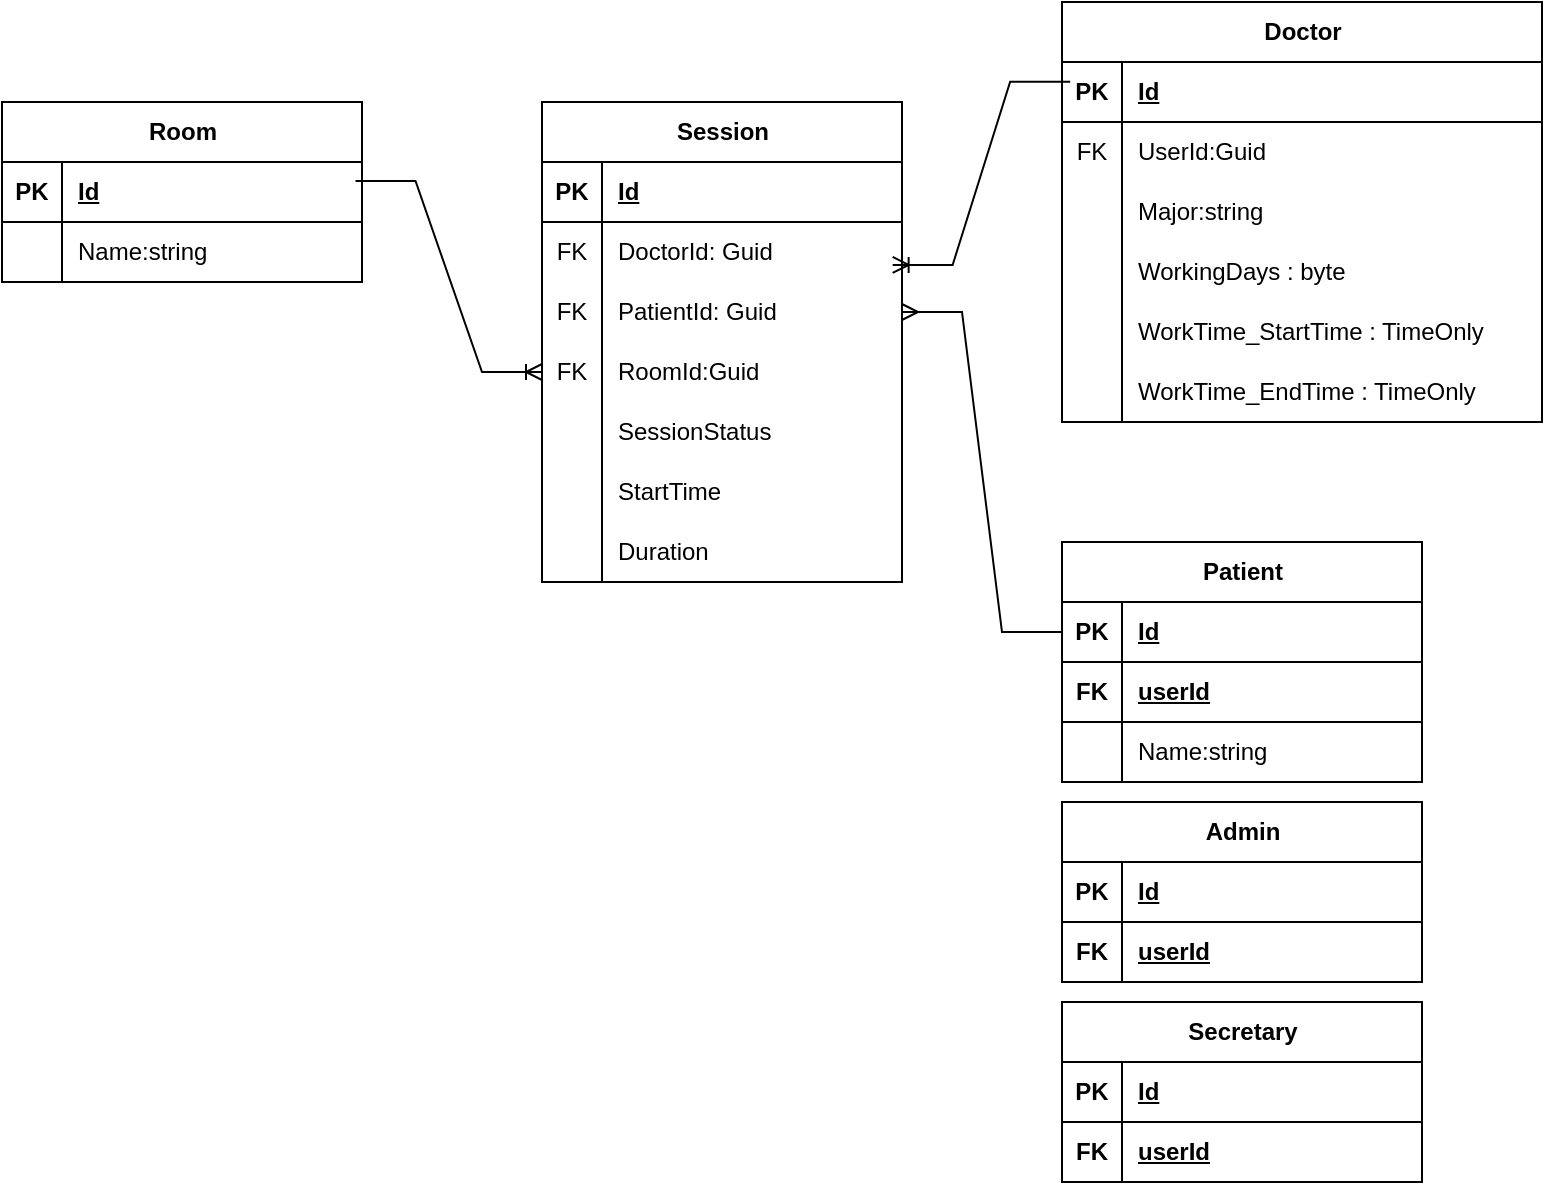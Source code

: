 <mxfile version="28.0.6">
  <diagram name="Page-1" id="rcyCrpjcyk5ADd6fXSJw">
    <mxGraphModel dx="1960" dy="561" grid="1" gridSize="10" guides="1" tooltips="1" connect="1" arrows="1" fold="1" page="1" pageScale="1" pageWidth="850" pageHeight="1100" math="0" shadow="0">
      <root>
        <mxCell id="0" />
        <mxCell id="1" parent="0" />
        <mxCell id="MzAJy9pqRmVcV1UiM8F_-1" value="Session" style="shape=table;startSize=30;container=1;collapsible=1;childLayout=tableLayout;fixedRows=1;rowLines=0;fontStyle=1;align=center;resizeLast=1;html=1;" parent="1" vertex="1">
          <mxGeometry x="260" y="210" width="180" height="240" as="geometry" />
        </mxCell>
        <mxCell id="MzAJy9pqRmVcV1UiM8F_-2" value="" style="shape=tableRow;horizontal=0;startSize=0;swimlaneHead=0;swimlaneBody=0;fillColor=none;collapsible=0;dropTarget=0;points=[[0,0.5],[1,0.5]];portConstraint=eastwest;top=0;left=0;right=0;bottom=1;" parent="MzAJy9pqRmVcV1UiM8F_-1" vertex="1">
          <mxGeometry y="30" width="180" height="30" as="geometry" />
        </mxCell>
        <mxCell id="MzAJy9pqRmVcV1UiM8F_-3" value="PK" style="shape=partialRectangle;connectable=0;fillColor=none;top=0;left=0;bottom=0;right=0;fontStyle=1;overflow=hidden;whiteSpace=wrap;html=1;" parent="MzAJy9pqRmVcV1UiM8F_-2" vertex="1">
          <mxGeometry width="30" height="30" as="geometry">
            <mxRectangle width="30" height="30" as="alternateBounds" />
          </mxGeometry>
        </mxCell>
        <mxCell id="MzAJy9pqRmVcV1UiM8F_-4" value="Id" style="shape=partialRectangle;connectable=0;fillColor=none;top=0;left=0;bottom=0;right=0;align=left;spacingLeft=6;fontStyle=5;overflow=hidden;whiteSpace=wrap;html=1;" parent="MzAJy9pqRmVcV1UiM8F_-2" vertex="1">
          <mxGeometry x="30" width="150" height="30" as="geometry">
            <mxRectangle width="150" height="30" as="alternateBounds" />
          </mxGeometry>
        </mxCell>
        <mxCell id="MzAJy9pqRmVcV1UiM8F_-5" value="" style="shape=tableRow;horizontal=0;startSize=0;swimlaneHead=0;swimlaneBody=0;fillColor=none;collapsible=0;dropTarget=0;points=[[0,0.5],[1,0.5]];portConstraint=eastwest;top=0;left=0;right=0;bottom=0;" parent="MzAJy9pqRmVcV1UiM8F_-1" vertex="1">
          <mxGeometry y="60" width="180" height="30" as="geometry" />
        </mxCell>
        <mxCell id="MzAJy9pqRmVcV1UiM8F_-6" value="FK" style="shape=partialRectangle;connectable=0;fillColor=none;top=0;left=0;bottom=0;right=0;editable=1;overflow=hidden;whiteSpace=wrap;html=1;" parent="MzAJy9pqRmVcV1UiM8F_-5" vertex="1">
          <mxGeometry width="30" height="30" as="geometry">
            <mxRectangle width="30" height="30" as="alternateBounds" />
          </mxGeometry>
        </mxCell>
        <mxCell id="MzAJy9pqRmVcV1UiM8F_-7" value="DoctorId: Guid" style="shape=partialRectangle;connectable=0;fillColor=none;top=0;left=0;bottom=0;right=0;align=left;spacingLeft=6;overflow=hidden;whiteSpace=wrap;html=1;" parent="MzAJy9pqRmVcV1UiM8F_-5" vertex="1">
          <mxGeometry x="30" width="150" height="30" as="geometry">
            <mxRectangle width="150" height="30" as="alternateBounds" />
          </mxGeometry>
        </mxCell>
        <mxCell id="MzAJy9pqRmVcV1UiM8F_-8" value="" style="shape=tableRow;horizontal=0;startSize=0;swimlaneHead=0;swimlaneBody=0;fillColor=none;collapsible=0;dropTarget=0;points=[[0,0.5],[1,0.5]];portConstraint=eastwest;top=0;left=0;right=0;bottom=0;" parent="MzAJy9pqRmVcV1UiM8F_-1" vertex="1">
          <mxGeometry y="90" width="180" height="30" as="geometry" />
        </mxCell>
        <mxCell id="MzAJy9pqRmVcV1UiM8F_-9" value="FK" style="shape=partialRectangle;connectable=0;fillColor=none;top=0;left=0;bottom=0;right=0;editable=1;overflow=hidden;whiteSpace=wrap;html=1;" parent="MzAJy9pqRmVcV1UiM8F_-8" vertex="1">
          <mxGeometry width="30" height="30" as="geometry">
            <mxRectangle width="30" height="30" as="alternateBounds" />
          </mxGeometry>
        </mxCell>
        <mxCell id="MzAJy9pqRmVcV1UiM8F_-10" value="PatientId: Guid" style="shape=partialRectangle;connectable=0;fillColor=none;top=0;left=0;bottom=0;right=0;align=left;spacingLeft=6;overflow=hidden;whiteSpace=wrap;html=1;" parent="MzAJy9pqRmVcV1UiM8F_-8" vertex="1">
          <mxGeometry x="30" width="150" height="30" as="geometry">
            <mxRectangle width="150" height="30" as="alternateBounds" />
          </mxGeometry>
        </mxCell>
        <mxCell id="MzAJy9pqRmVcV1UiM8F_-81" value="" style="shape=tableRow;horizontal=0;startSize=0;swimlaneHead=0;swimlaneBody=0;fillColor=none;collapsible=0;dropTarget=0;points=[[0,0.5],[1,0.5]];portConstraint=eastwest;top=0;left=0;right=0;bottom=0;" parent="MzAJy9pqRmVcV1UiM8F_-1" vertex="1">
          <mxGeometry y="120" width="180" height="30" as="geometry" />
        </mxCell>
        <mxCell id="MzAJy9pqRmVcV1UiM8F_-82" value="FK" style="shape=partialRectangle;connectable=0;fillColor=none;top=0;left=0;bottom=0;right=0;editable=1;overflow=hidden;whiteSpace=wrap;html=1;" parent="MzAJy9pqRmVcV1UiM8F_-81" vertex="1">
          <mxGeometry width="30" height="30" as="geometry">
            <mxRectangle width="30" height="30" as="alternateBounds" />
          </mxGeometry>
        </mxCell>
        <mxCell id="MzAJy9pqRmVcV1UiM8F_-83" value="RoomId:Guid" style="shape=partialRectangle;connectable=0;fillColor=none;top=0;left=0;bottom=0;right=0;align=left;spacingLeft=6;overflow=hidden;whiteSpace=wrap;html=1;" parent="MzAJy9pqRmVcV1UiM8F_-81" vertex="1">
          <mxGeometry x="30" width="150" height="30" as="geometry">
            <mxRectangle width="150" height="30" as="alternateBounds" />
          </mxGeometry>
        </mxCell>
        <mxCell id="MzAJy9pqRmVcV1UiM8F_-11" value="" style="shape=tableRow;horizontal=0;startSize=0;swimlaneHead=0;swimlaneBody=0;fillColor=none;collapsible=0;dropTarget=0;points=[[0,0.5],[1,0.5]];portConstraint=eastwest;top=0;left=0;right=0;bottom=0;" parent="MzAJy9pqRmVcV1UiM8F_-1" vertex="1">
          <mxGeometry y="150" width="180" height="30" as="geometry" />
        </mxCell>
        <mxCell id="MzAJy9pqRmVcV1UiM8F_-12" value="" style="shape=partialRectangle;connectable=0;fillColor=none;top=0;left=0;bottom=0;right=0;editable=1;overflow=hidden;whiteSpace=wrap;html=1;" parent="MzAJy9pqRmVcV1UiM8F_-11" vertex="1">
          <mxGeometry width="30" height="30" as="geometry">
            <mxRectangle width="30" height="30" as="alternateBounds" />
          </mxGeometry>
        </mxCell>
        <mxCell id="MzAJy9pqRmVcV1UiM8F_-13" value="SessionStatus" style="shape=partialRectangle;connectable=0;fillColor=none;top=0;left=0;bottom=0;right=0;align=left;spacingLeft=6;overflow=hidden;whiteSpace=wrap;html=1;" parent="MzAJy9pqRmVcV1UiM8F_-11" vertex="1">
          <mxGeometry x="30" width="150" height="30" as="geometry">
            <mxRectangle width="150" height="30" as="alternateBounds" />
          </mxGeometry>
        </mxCell>
        <mxCell id="MzAJy9pqRmVcV1UiM8F_-15" value="" style="shape=tableRow;horizontal=0;startSize=0;swimlaneHead=0;swimlaneBody=0;fillColor=none;collapsible=0;dropTarget=0;points=[[0,0.5],[1,0.5]];portConstraint=eastwest;top=0;left=0;right=0;bottom=0;" parent="MzAJy9pqRmVcV1UiM8F_-1" vertex="1">
          <mxGeometry y="180" width="180" height="30" as="geometry" />
        </mxCell>
        <mxCell id="MzAJy9pqRmVcV1UiM8F_-16" value="" style="shape=partialRectangle;connectable=0;fillColor=none;top=0;left=0;bottom=0;right=0;editable=1;overflow=hidden;whiteSpace=wrap;html=1;" parent="MzAJy9pqRmVcV1UiM8F_-15" vertex="1">
          <mxGeometry width="30" height="30" as="geometry">
            <mxRectangle width="30" height="30" as="alternateBounds" />
          </mxGeometry>
        </mxCell>
        <mxCell id="MzAJy9pqRmVcV1UiM8F_-17" value="StartTime" style="shape=partialRectangle;connectable=0;fillColor=none;top=0;left=0;bottom=0;right=0;align=left;spacingLeft=6;overflow=hidden;whiteSpace=wrap;html=1;" parent="MzAJy9pqRmVcV1UiM8F_-15" vertex="1">
          <mxGeometry x="30" width="150" height="30" as="geometry">
            <mxRectangle width="150" height="30" as="alternateBounds" />
          </mxGeometry>
        </mxCell>
        <mxCell id="MzAJy9pqRmVcV1UiM8F_-18" value="" style="shape=tableRow;horizontal=0;startSize=0;swimlaneHead=0;swimlaneBody=0;fillColor=none;collapsible=0;dropTarget=0;points=[[0,0.5],[1,0.5]];portConstraint=eastwest;top=0;left=0;right=0;bottom=0;" parent="MzAJy9pqRmVcV1UiM8F_-1" vertex="1">
          <mxGeometry y="210" width="180" height="30" as="geometry" />
        </mxCell>
        <mxCell id="MzAJy9pqRmVcV1UiM8F_-19" value="" style="shape=partialRectangle;connectable=0;fillColor=none;top=0;left=0;bottom=0;right=0;editable=1;overflow=hidden;whiteSpace=wrap;html=1;" parent="MzAJy9pqRmVcV1UiM8F_-18" vertex="1">
          <mxGeometry width="30" height="30" as="geometry">
            <mxRectangle width="30" height="30" as="alternateBounds" />
          </mxGeometry>
        </mxCell>
        <mxCell id="MzAJy9pqRmVcV1UiM8F_-20" value="Duration" style="shape=partialRectangle;connectable=0;fillColor=none;top=0;left=0;bottom=0;right=0;align=left;spacingLeft=6;overflow=hidden;whiteSpace=wrap;html=1;" parent="MzAJy9pqRmVcV1UiM8F_-18" vertex="1">
          <mxGeometry x="30" width="150" height="30" as="geometry">
            <mxRectangle width="150" height="30" as="alternateBounds" />
          </mxGeometry>
        </mxCell>
        <mxCell id="MzAJy9pqRmVcV1UiM8F_-21" value="Doctor" style="shape=table;startSize=30;container=1;collapsible=1;childLayout=tableLayout;fixedRows=1;rowLines=0;fontStyle=1;align=center;resizeLast=1;html=1;" parent="1" vertex="1">
          <mxGeometry x="520" y="160" width="240" height="210" as="geometry" />
        </mxCell>
        <mxCell id="MzAJy9pqRmVcV1UiM8F_-22" value="" style="shape=tableRow;horizontal=0;startSize=0;swimlaneHead=0;swimlaneBody=0;fillColor=none;collapsible=0;dropTarget=0;points=[[0,0.5],[1,0.5]];portConstraint=eastwest;top=0;left=0;right=0;bottom=1;" parent="MzAJy9pqRmVcV1UiM8F_-21" vertex="1">
          <mxGeometry y="30" width="240" height="30" as="geometry" />
        </mxCell>
        <mxCell id="MzAJy9pqRmVcV1UiM8F_-23" value="PK" style="shape=partialRectangle;connectable=0;fillColor=none;top=0;left=0;bottom=0;right=0;fontStyle=1;overflow=hidden;whiteSpace=wrap;html=1;" parent="MzAJy9pqRmVcV1UiM8F_-22" vertex="1">
          <mxGeometry width="30" height="30" as="geometry">
            <mxRectangle width="30" height="30" as="alternateBounds" />
          </mxGeometry>
        </mxCell>
        <mxCell id="MzAJy9pqRmVcV1UiM8F_-24" value="Id" style="shape=partialRectangle;connectable=0;fillColor=none;top=0;left=0;bottom=0;right=0;align=left;spacingLeft=6;fontStyle=5;overflow=hidden;whiteSpace=wrap;html=1;" parent="MzAJy9pqRmVcV1UiM8F_-22" vertex="1">
          <mxGeometry x="30" width="210" height="30" as="geometry">
            <mxRectangle width="210" height="30" as="alternateBounds" />
          </mxGeometry>
        </mxCell>
        <mxCell id="MzAJy9pqRmVcV1UiM8F_-25" value="" style="shape=tableRow;horizontal=0;startSize=0;swimlaneHead=0;swimlaneBody=0;fillColor=none;collapsible=0;dropTarget=0;points=[[0,0.5],[1,0.5]];portConstraint=eastwest;top=0;left=0;right=0;bottom=0;" parent="MzAJy9pqRmVcV1UiM8F_-21" vertex="1">
          <mxGeometry y="60" width="240" height="30" as="geometry" />
        </mxCell>
        <mxCell id="MzAJy9pqRmVcV1UiM8F_-26" value="FK" style="shape=partialRectangle;connectable=0;fillColor=none;top=0;left=0;bottom=0;right=0;editable=1;overflow=hidden;whiteSpace=wrap;html=1;" parent="MzAJy9pqRmVcV1UiM8F_-25" vertex="1">
          <mxGeometry width="30" height="30" as="geometry">
            <mxRectangle width="30" height="30" as="alternateBounds" />
          </mxGeometry>
        </mxCell>
        <mxCell id="MzAJy9pqRmVcV1UiM8F_-27" value="UserId:Guid" style="shape=partialRectangle;connectable=0;fillColor=none;top=0;left=0;bottom=0;right=0;align=left;spacingLeft=6;overflow=hidden;whiteSpace=wrap;html=1;" parent="MzAJy9pqRmVcV1UiM8F_-25" vertex="1">
          <mxGeometry x="30" width="210" height="30" as="geometry">
            <mxRectangle width="210" height="30" as="alternateBounds" />
          </mxGeometry>
        </mxCell>
        <mxCell id="q-_ZDTIuMT3xe9lkzo7n-5" value="" style="shape=tableRow;horizontal=0;startSize=0;swimlaneHead=0;swimlaneBody=0;fillColor=none;collapsible=0;dropTarget=0;points=[[0,0.5],[1,0.5]];portConstraint=eastwest;top=0;left=0;right=0;bottom=0;" parent="MzAJy9pqRmVcV1UiM8F_-21" vertex="1">
          <mxGeometry y="90" width="240" height="30" as="geometry" />
        </mxCell>
        <mxCell id="q-_ZDTIuMT3xe9lkzo7n-6" value="" style="shape=partialRectangle;connectable=0;fillColor=none;top=0;left=0;bottom=0;right=0;editable=1;overflow=hidden;whiteSpace=wrap;html=1;" parent="q-_ZDTIuMT3xe9lkzo7n-5" vertex="1">
          <mxGeometry width="30" height="30" as="geometry">
            <mxRectangle width="30" height="30" as="alternateBounds" />
          </mxGeometry>
        </mxCell>
        <mxCell id="q-_ZDTIuMT3xe9lkzo7n-7" value="Major:string" style="shape=partialRectangle;connectable=0;fillColor=none;top=0;left=0;bottom=0;right=0;align=left;spacingLeft=6;overflow=hidden;whiteSpace=wrap;html=1;" parent="q-_ZDTIuMT3xe9lkzo7n-5" vertex="1">
          <mxGeometry x="30" width="210" height="30" as="geometry">
            <mxRectangle width="210" height="30" as="alternateBounds" />
          </mxGeometry>
        </mxCell>
        <mxCell id="MzAJy9pqRmVcV1UiM8F_-28" value="" style="shape=tableRow;horizontal=0;startSize=0;swimlaneHead=0;swimlaneBody=0;fillColor=none;collapsible=0;dropTarget=0;points=[[0,0.5],[1,0.5]];portConstraint=eastwest;top=0;left=0;right=0;bottom=0;" parent="MzAJy9pqRmVcV1UiM8F_-21" vertex="1">
          <mxGeometry y="120" width="240" height="30" as="geometry" />
        </mxCell>
        <mxCell id="MzAJy9pqRmVcV1UiM8F_-29" value="" style="shape=partialRectangle;connectable=0;fillColor=none;top=0;left=0;bottom=0;right=0;editable=1;overflow=hidden;whiteSpace=wrap;html=1;" parent="MzAJy9pqRmVcV1UiM8F_-28" vertex="1">
          <mxGeometry width="30" height="30" as="geometry">
            <mxRectangle width="30" height="30" as="alternateBounds" />
          </mxGeometry>
        </mxCell>
        <mxCell id="MzAJy9pqRmVcV1UiM8F_-30" value="WorkingDays : byte" style="shape=partialRectangle;connectable=0;fillColor=none;top=0;left=0;bottom=0;right=0;align=left;spacingLeft=6;overflow=hidden;whiteSpace=wrap;html=1;" parent="MzAJy9pqRmVcV1UiM8F_-28" vertex="1">
          <mxGeometry x="30" width="210" height="30" as="geometry">
            <mxRectangle width="210" height="30" as="alternateBounds" />
          </mxGeometry>
        </mxCell>
        <mxCell id="MzAJy9pqRmVcV1UiM8F_-31" value="" style="shape=tableRow;horizontal=0;startSize=0;swimlaneHead=0;swimlaneBody=0;fillColor=none;collapsible=0;dropTarget=0;points=[[0,0.5],[1,0.5]];portConstraint=eastwest;top=0;left=0;right=0;bottom=0;" parent="MzAJy9pqRmVcV1UiM8F_-21" vertex="1">
          <mxGeometry y="150" width="240" height="30" as="geometry" />
        </mxCell>
        <mxCell id="MzAJy9pqRmVcV1UiM8F_-32" value="" style="shape=partialRectangle;connectable=0;fillColor=none;top=0;left=0;bottom=0;right=0;editable=1;overflow=hidden;whiteSpace=wrap;html=1;" parent="MzAJy9pqRmVcV1UiM8F_-31" vertex="1">
          <mxGeometry width="30" height="30" as="geometry">
            <mxRectangle width="30" height="30" as="alternateBounds" />
          </mxGeometry>
        </mxCell>
        <mxCell id="MzAJy9pqRmVcV1UiM8F_-33" value="WorkTime_StartTime : TimeOnly" style="shape=partialRectangle;connectable=0;fillColor=none;top=0;left=0;bottom=0;right=0;align=left;spacingLeft=6;overflow=hidden;whiteSpace=wrap;html=1;" parent="MzAJy9pqRmVcV1UiM8F_-31" vertex="1">
          <mxGeometry x="30" width="210" height="30" as="geometry">
            <mxRectangle width="210" height="30" as="alternateBounds" />
          </mxGeometry>
        </mxCell>
        <mxCell id="MzAJy9pqRmVcV1UiM8F_-43" value="" style="shape=tableRow;horizontal=0;startSize=0;swimlaneHead=0;swimlaneBody=0;fillColor=none;collapsible=0;dropTarget=0;points=[[0,0.5],[1,0.5]];portConstraint=eastwest;top=0;left=0;right=0;bottom=0;" parent="MzAJy9pqRmVcV1UiM8F_-21" vertex="1">
          <mxGeometry y="180" width="240" height="30" as="geometry" />
        </mxCell>
        <mxCell id="MzAJy9pqRmVcV1UiM8F_-44" value="" style="shape=partialRectangle;connectable=0;fillColor=none;top=0;left=0;bottom=0;right=0;editable=1;overflow=hidden;whiteSpace=wrap;html=1;" parent="MzAJy9pqRmVcV1UiM8F_-43" vertex="1">
          <mxGeometry width="30" height="30" as="geometry">
            <mxRectangle width="30" height="30" as="alternateBounds" />
          </mxGeometry>
        </mxCell>
        <mxCell id="MzAJy9pqRmVcV1UiM8F_-45" value="WorkTime_EndTime : TimeOnly" style="shape=partialRectangle;connectable=0;fillColor=none;top=0;left=0;bottom=0;right=0;align=left;spacingLeft=6;overflow=hidden;whiteSpace=wrap;html=1;" parent="MzAJy9pqRmVcV1UiM8F_-43" vertex="1">
          <mxGeometry x="30" width="210" height="30" as="geometry">
            <mxRectangle width="210" height="30" as="alternateBounds" />
          </mxGeometry>
        </mxCell>
        <mxCell id="MzAJy9pqRmVcV1UiM8F_-47" value="Room" style="shape=table;startSize=30;container=1;collapsible=1;childLayout=tableLayout;fixedRows=1;rowLines=0;fontStyle=1;align=center;resizeLast=1;html=1;" parent="1" vertex="1">
          <mxGeometry x="-10" y="210" width="180" height="90" as="geometry" />
        </mxCell>
        <mxCell id="MzAJy9pqRmVcV1UiM8F_-48" value="" style="shape=tableRow;horizontal=0;startSize=0;swimlaneHead=0;swimlaneBody=0;fillColor=none;collapsible=0;dropTarget=0;points=[[0,0.5],[1,0.5]];portConstraint=eastwest;top=0;left=0;right=0;bottom=1;" parent="MzAJy9pqRmVcV1UiM8F_-47" vertex="1">
          <mxGeometry y="30" width="180" height="30" as="geometry" />
        </mxCell>
        <mxCell id="MzAJy9pqRmVcV1UiM8F_-49" value="PK" style="shape=partialRectangle;connectable=0;fillColor=none;top=0;left=0;bottom=0;right=0;fontStyle=1;overflow=hidden;whiteSpace=wrap;html=1;" parent="MzAJy9pqRmVcV1UiM8F_-48" vertex="1">
          <mxGeometry width="30" height="30" as="geometry">
            <mxRectangle width="30" height="30" as="alternateBounds" />
          </mxGeometry>
        </mxCell>
        <mxCell id="MzAJy9pqRmVcV1UiM8F_-50" value="Id" style="shape=partialRectangle;connectable=0;fillColor=none;top=0;left=0;bottom=0;right=0;align=left;spacingLeft=6;fontStyle=5;overflow=hidden;whiteSpace=wrap;html=1;" parent="MzAJy9pqRmVcV1UiM8F_-48" vertex="1">
          <mxGeometry x="30" width="150" height="30" as="geometry">
            <mxRectangle width="150" height="30" as="alternateBounds" />
          </mxGeometry>
        </mxCell>
        <mxCell id="MzAJy9pqRmVcV1UiM8F_-51" value="" style="shape=tableRow;horizontal=0;startSize=0;swimlaneHead=0;swimlaneBody=0;fillColor=none;collapsible=0;dropTarget=0;points=[[0,0.5],[1,0.5]];portConstraint=eastwest;top=0;left=0;right=0;bottom=0;" parent="MzAJy9pqRmVcV1UiM8F_-47" vertex="1">
          <mxGeometry y="60" width="180" height="30" as="geometry" />
        </mxCell>
        <mxCell id="MzAJy9pqRmVcV1UiM8F_-52" value="" style="shape=partialRectangle;connectable=0;fillColor=none;top=0;left=0;bottom=0;right=0;editable=1;overflow=hidden;whiteSpace=wrap;html=1;" parent="MzAJy9pqRmVcV1UiM8F_-51" vertex="1">
          <mxGeometry width="30" height="30" as="geometry">
            <mxRectangle width="30" height="30" as="alternateBounds" />
          </mxGeometry>
        </mxCell>
        <mxCell id="MzAJy9pqRmVcV1UiM8F_-53" value="Name:string" style="shape=partialRectangle;connectable=0;fillColor=none;top=0;left=0;bottom=0;right=0;align=left;spacingLeft=6;overflow=hidden;whiteSpace=wrap;html=1;" parent="MzAJy9pqRmVcV1UiM8F_-51" vertex="1">
          <mxGeometry x="30" width="150" height="30" as="geometry">
            <mxRectangle width="150" height="30" as="alternateBounds" />
          </mxGeometry>
        </mxCell>
        <mxCell id="MzAJy9pqRmVcV1UiM8F_-80" value="" style="edgeStyle=entityRelationEdgeStyle;fontSize=12;html=1;endArrow=ERoneToMany;rounded=0;exitX=0.017;exitY=0.329;exitDx=0;exitDy=0;exitPerimeter=0;entryX=0.974;entryY=0.716;entryDx=0;entryDy=0;entryPerimeter=0;" parent="1" source="MzAJy9pqRmVcV1UiM8F_-22" target="MzAJy9pqRmVcV1UiM8F_-5" edge="1">
          <mxGeometry width="100" height="100" relative="1" as="geometry">
            <mxPoint x="490" y="330" as="sourcePoint" />
            <mxPoint x="480" y="360" as="targetPoint" />
            <Array as="points">
              <mxPoint x="480" y="270" />
            </Array>
          </mxGeometry>
        </mxCell>
        <mxCell id="MzAJy9pqRmVcV1UiM8F_-84" value="" style="edgeStyle=entityRelationEdgeStyle;fontSize=12;html=1;endArrow=ERoneToMany;rounded=0;exitX=0.982;exitY=0.317;exitDx=0;exitDy=0;exitPerimeter=0;" parent="1" source="MzAJy9pqRmVcV1UiM8F_-48" target="MzAJy9pqRmVcV1UiM8F_-81" edge="1">
          <mxGeometry width="100" height="100" relative="1" as="geometry">
            <mxPoint x="260.0" y="203.15" as="sourcePoint" />
            <mxPoint x="164.6" y="110.0" as="targetPoint" />
            <Array as="points">
              <mxPoint x="262.66" y="23.58" />
              <mxPoint x="260" y="345" />
            </Array>
          </mxGeometry>
        </mxCell>
        <mxCell id="MzAJy9pqRmVcV1UiM8F_-85" value="Patient" style="shape=table;startSize=30;container=1;collapsible=1;childLayout=tableLayout;fixedRows=1;rowLines=0;fontStyle=1;align=center;resizeLast=1;html=1;" parent="1" vertex="1">
          <mxGeometry x="520" y="430" width="180" height="120" as="geometry" />
        </mxCell>
        <mxCell id="MzAJy9pqRmVcV1UiM8F_-86" value="" style="shape=tableRow;horizontal=0;startSize=0;swimlaneHead=0;swimlaneBody=0;fillColor=none;collapsible=0;dropTarget=0;points=[[0,0.5],[1,0.5]];portConstraint=eastwest;top=0;left=0;right=0;bottom=1;" parent="MzAJy9pqRmVcV1UiM8F_-85" vertex="1">
          <mxGeometry y="30" width="180" height="30" as="geometry" />
        </mxCell>
        <mxCell id="MzAJy9pqRmVcV1UiM8F_-87" value="PK" style="shape=partialRectangle;connectable=0;fillColor=none;top=0;left=0;bottom=0;right=0;fontStyle=1;overflow=hidden;whiteSpace=wrap;html=1;" parent="MzAJy9pqRmVcV1UiM8F_-86" vertex="1">
          <mxGeometry width="30" height="30" as="geometry">
            <mxRectangle width="30" height="30" as="alternateBounds" />
          </mxGeometry>
        </mxCell>
        <mxCell id="MzAJy9pqRmVcV1UiM8F_-88" value="Id" style="shape=partialRectangle;connectable=0;fillColor=none;top=0;left=0;bottom=0;right=0;align=left;spacingLeft=6;fontStyle=5;overflow=hidden;whiteSpace=wrap;html=1;" parent="MzAJy9pqRmVcV1UiM8F_-86" vertex="1">
          <mxGeometry x="30" width="150" height="30" as="geometry">
            <mxRectangle width="150" height="30" as="alternateBounds" />
          </mxGeometry>
        </mxCell>
        <mxCell id="q-_ZDTIuMT3xe9lkzo7n-8" value="" style="shape=tableRow;horizontal=0;startSize=0;swimlaneHead=0;swimlaneBody=0;fillColor=none;collapsible=0;dropTarget=0;points=[[0,0.5],[1,0.5]];portConstraint=eastwest;top=0;left=0;right=0;bottom=1;" parent="MzAJy9pqRmVcV1UiM8F_-85" vertex="1">
          <mxGeometry y="60" width="180" height="30" as="geometry" />
        </mxCell>
        <mxCell id="q-_ZDTIuMT3xe9lkzo7n-9" value="FK" style="shape=partialRectangle;connectable=0;fillColor=none;top=0;left=0;bottom=0;right=0;fontStyle=1;overflow=hidden;whiteSpace=wrap;html=1;" parent="q-_ZDTIuMT3xe9lkzo7n-8" vertex="1">
          <mxGeometry width="30" height="30" as="geometry">
            <mxRectangle width="30" height="30" as="alternateBounds" />
          </mxGeometry>
        </mxCell>
        <mxCell id="q-_ZDTIuMT3xe9lkzo7n-10" value="userId" style="shape=partialRectangle;connectable=0;fillColor=none;top=0;left=0;bottom=0;right=0;align=left;spacingLeft=6;fontStyle=5;overflow=hidden;whiteSpace=wrap;html=1;" parent="q-_ZDTIuMT3xe9lkzo7n-8" vertex="1">
          <mxGeometry x="30" width="150" height="30" as="geometry">
            <mxRectangle width="150" height="30" as="alternateBounds" />
          </mxGeometry>
        </mxCell>
        <mxCell id="MzAJy9pqRmVcV1UiM8F_-89" value="" style="shape=tableRow;horizontal=0;startSize=0;swimlaneHead=0;swimlaneBody=0;fillColor=none;collapsible=0;dropTarget=0;points=[[0,0.5],[1,0.5]];portConstraint=eastwest;top=0;left=0;right=0;bottom=0;" parent="MzAJy9pqRmVcV1UiM8F_-85" vertex="1">
          <mxGeometry y="90" width="180" height="30" as="geometry" />
        </mxCell>
        <mxCell id="MzAJy9pqRmVcV1UiM8F_-90" value="" style="shape=partialRectangle;connectable=0;fillColor=none;top=0;left=0;bottom=0;right=0;editable=1;overflow=hidden;whiteSpace=wrap;html=1;" parent="MzAJy9pqRmVcV1UiM8F_-89" vertex="1">
          <mxGeometry width="30" height="30" as="geometry">
            <mxRectangle width="30" height="30" as="alternateBounds" />
          </mxGeometry>
        </mxCell>
        <mxCell id="MzAJy9pqRmVcV1UiM8F_-91" value="Name:string" style="shape=partialRectangle;connectable=0;fillColor=none;top=0;left=0;bottom=0;right=0;align=left;spacingLeft=6;overflow=hidden;whiteSpace=wrap;html=1;" parent="MzAJy9pqRmVcV1UiM8F_-89" vertex="1">
          <mxGeometry x="30" width="150" height="30" as="geometry">
            <mxRectangle width="150" height="30" as="alternateBounds" />
          </mxGeometry>
        </mxCell>
        <mxCell id="MzAJy9pqRmVcV1UiM8F_-112" value="" style="edgeStyle=entityRelationEdgeStyle;fontSize=12;html=1;endArrow=ERmany;rounded=0;" parent="1" source="MzAJy9pqRmVcV1UiM8F_-86" target="MzAJy9pqRmVcV1UiM8F_-8" edge="1">
          <mxGeometry width="100" height="100" relative="1" as="geometry">
            <mxPoint x="425" y="500" as="sourcePoint" />
            <mxPoint x="525" y="400" as="targetPoint" />
          </mxGeometry>
        </mxCell>
        <mxCell id="MzAJy9pqRmVcV1UiM8F_-116" value="Admin" style="shape=table;startSize=30;container=1;collapsible=1;childLayout=tableLayout;fixedRows=1;rowLines=0;fontStyle=1;align=center;resizeLast=1;html=1;" parent="1" vertex="1">
          <mxGeometry x="520" y="560" width="180" height="90" as="geometry" />
        </mxCell>
        <mxCell id="MzAJy9pqRmVcV1UiM8F_-117" value="" style="shape=tableRow;horizontal=0;startSize=0;swimlaneHead=0;swimlaneBody=0;fillColor=none;collapsible=0;dropTarget=0;points=[[0,0.5],[1,0.5]];portConstraint=eastwest;top=0;left=0;right=0;bottom=1;" parent="MzAJy9pqRmVcV1UiM8F_-116" vertex="1">
          <mxGeometry y="30" width="180" height="30" as="geometry" />
        </mxCell>
        <mxCell id="MzAJy9pqRmVcV1UiM8F_-118" value="PK" style="shape=partialRectangle;connectable=0;fillColor=none;top=0;left=0;bottom=0;right=0;fontStyle=1;overflow=hidden;whiteSpace=wrap;html=1;" parent="MzAJy9pqRmVcV1UiM8F_-117" vertex="1">
          <mxGeometry width="30" height="30" as="geometry">
            <mxRectangle width="30" height="30" as="alternateBounds" />
          </mxGeometry>
        </mxCell>
        <mxCell id="MzAJy9pqRmVcV1UiM8F_-119" value="Id" style="shape=partialRectangle;connectable=0;fillColor=none;top=0;left=0;bottom=0;right=0;align=left;spacingLeft=6;fontStyle=5;overflow=hidden;whiteSpace=wrap;html=1;" parent="MzAJy9pqRmVcV1UiM8F_-117" vertex="1">
          <mxGeometry x="30" width="150" height="30" as="geometry">
            <mxRectangle width="150" height="30" as="alternateBounds" />
          </mxGeometry>
        </mxCell>
        <mxCell id="68ra19Ccn9SsEeitL7Hf-1" value="" style="shape=tableRow;horizontal=0;startSize=0;swimlaneHead=0;swimlaneBody=0;fillColor=none;collapsible=0;dropTarget=0;points=[[0,0.5],[1,0.5]];portConstraint=eastwest;top=0;left=0;right=0;bottom=1;" vertex="1" parent="MzAJy9pqRmVcV1UiM8F_-116">
          <mxGeometry y="60" width="180" height="30" as="geometry" />
        </mxCell>
        <mxCell id="68ra19Ccn9SsEeitL7Hf-2" value="FK" style="shape=partialRectangle;connectable=0;fillColor=none;top=0;left=0;bottom=0;right=0;fontStyle=1;overflow=hidden;whiteSpace=wrap;html=1;" vertex="1" parent="68ra19Ccn9SsEeitL7Hf-1">
          <mxGeometry width="30" height="30" as="geometry">
            <mxRectangle width="30" height="30" as="alternateBounds" />
          </mxGeometry>
        </mxCell>
        <mxCell id="68ra19Ccn9SsEeitL7Hf-3" value="userId" style="shape=partialRectangle;connectable=0;fillColor=none;top=0;left=0;bottom=0;right=0;align=left;spacingLeft=6;fontStyle=5;overflow=hidden;whiteSpace=wrap;html=1;" vertex="1" parent="68ra19Ccn9SsEeitL7Hf-1">
          <mxGeometry x="30" width="150" height="30" as="geometry">
            <mxRectangle width="150" height="30" as="alternateBounds" />
          </mxGeometry>
        </mxCell>
        <mxCell id="q-_ZDTIuMT3xe9lkzo7n-1" value="Secretary" style="shape=table;startSize=30;container=1;collapsible=1;childLayout=tableLayout;fixedRows=1;rowLines=0;fontStyle=1;align=center;resizeLast=1;html=1;" parent="1" vertex="1">
          <mxGeometry x="520" y="660" width="180" height="90" as="geometry" />
        </mxCell>
        <mxCell id="q-_ZDTIuMT3xe9lkzo7n-2" value="" style="shape=tableRow;horizontal=0;startSize=0;swimlaneHead=0;swimlaneBody=0;fillColor=none;collapsible=0;dropTarget=0;points=[[0,0.5],[1,0.5]];portConstraint=eastwest;top=0;left=0;right=0;bottom=1;" parent="q-_ZDTIuMT3xe9lkzo7n-1" vertex="1">
          <mxGeometry y="30" width="180" height="30" as="geometry" />
        </mxCell>
        <mxCell id="q-_ZDTIuMT3xe9lkzo7n-3" value="PK" style="shape=partialRectangle;connectable=0;fillColor=none;top=0;left=0;bottom=0;right=0;fontStyle=1;overflow=hidden;whiteSpace=wrap;html=1;" parent="q-_ZDTIuMT3xe9lkzo7n-2" vertex="1">
          <mxGeometry width="30" height="30" as="geometry">
            <mxRectangle width="30" height="30" as="alternateBounds" />
          </mxGeometry>
        </mxCell>
        <mxCell id="q-_ZDTIuMT3xe9lkzo7n-4" value="Id" style="shape=partialRectangle;connectable=0;fillColor=none;top=0;left=0;bottom=0;right=0;align=left;spacingLeft=6;fontStyle=5;overflow=hidden;whiteSpace=wrap;html=1;" parent="q-_ZDTIuMT3xe9lkzo7n-2" vertex="1">
          <mxGeometry x="30" width="150" height="30" as="geometry">
            <mxRectangle width="150" height="30" as="alternateBounds" />
          </mxGeometry>
        </mxCell>
        <mxCell id="68ra19Ccn9SsEeitL7Hf-8" value="" style="shape=tableRow;horizontal=0;startSize=0;swimlaneHead=0;swimlaneBody=0;fillColor=none;collapsible=0;dropTarget=0;points=[[0,0.5],[1,0.5]];portConstraint=eastwest;top=0;left=0;right=0;bottom=1;" vertex="1" parent="q-_ZDTIuMT3xe9lkzo7n-1">
          <mxGeometry y="60" width="180" height="30" as="geometry" />
        </mxCell>
        <mxCell id="68ra19Ccn9SsEeitL7Hf-9" value="FK" style="shape=partialRectangle;connectable=0;fillColor=none;top=0;left=0;bottom=0;right=0;fontStyle=1;overflow=hidden;whiteSpace=wrap;html=1;" vertex="1" parent="68ra19Ccn9SsEeitL7Hf-8">
          <mxGeometry width="30" height="30" as="geometry">
            <mxRectangle width="30" height="30" as="alternateBounds" />
          </mxGeometry>
        </mxCell>
        <mxCell id="68ra19Ccn9SsEeitL7Hf-10" value="userId" style="shape=partialRectangle;connectable=0;fillColor=none;top=0;left=0;bottom=0;right=0;align=left;spacingLeft=6;fontStyle=5;overflow=hidden;whiteSpace=wrap;html=1;" vertex="1" parent="68ra19Ccn9SsEeitL7Hf-8">
          <mxGeometry x="30" width="150" height="30" as="geometry">
            <mxRectangle width="150" height="30" as="alternateBounds" />
          </mxGeometry>
        </mxCell>
      </root>
    </mxGraphModel>
  </diagram>
</mxfile>
